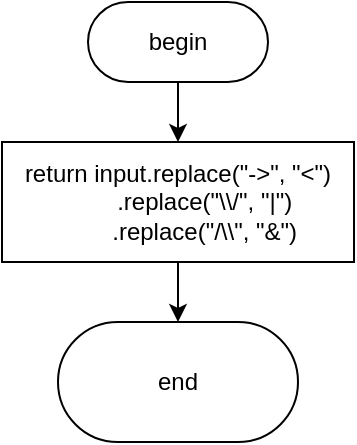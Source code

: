 <mxfile version="27.0.2">
  <diagram id="C5RBs43oDa-KdzZeNtuy" name="Page-1">
    <mxGraphModel dx="1234" dy="786" grid="1" gridSize="10" guides="1" tooltips="1" connect="1" arrows="1" fold="1" page="1" pageScale="1" pageWidth="827" pageHeight="1169" math="0" shadow="0">
      <root>
        <mxCell id="WIyWlLk6GJQsqaUBKTNV-0" />
        <mxCell id="WIyWlLk6GJQsqaUBKTNV-1" parent="WIyWlLk6GJQsqaUBKTNV-0" />
        <mxCell id="lBbsWKeHs0H6sCrbf41D-2" style="edgeStyle=orthogonalEdgeStyle;rounded=0;orthogonalLoop=1;jettySize=auto;html=1;entryX=0.5;entryY=0;entryDx=0;entryDy=0;" parent="WIyWlLk6GJQsqaUBKTNV-1" source="lBbsWKeHs0H6sCrbf41D-0" target="lBbsWKeHs0H6sCrbf41D-1" edge="1">
          <mxGeometry relative="1" as="geometry" />
        </mxCell>
        <mxCell id="lBbsWKeHs0H6sCrbf41D-0" value="begin" style="rounded=1;whiteSpace=wrap;html=1;arcSize=50;" parent="WIyWlLk6GJQsqaUBKTNV-1" vertex="1">
          <mxGeometry x="369" y="10" width="90" height="40" as="geometry" />
        </mxCell>
        <mxCell id="lBbsWKeHs0H6sCrbf41D-5" style="edgeStyle=orthogonalEdgeStyle;rounded=0;orthogonalLoop=1;jettySize=auto;html=1;entryX=0.5;entryY=0;entryDx=0;entryDy=0;" parent="WIyWlLk6GJQsqaUBKTNV-1" source="lBbsWKeHs0H6sCrbf41D-1" target="lBbsWKeHs0H6sCrbf41D-3" edge="1">
          <mxGeometry relative="1" as="geometry" />
        </mxCell>
        <mxCell id="lBbsWKeHs0H6sCrbf41D-1" value="&lt;div style=&quot;&quot;&gt;&lt;pre style=&quot;&quot;&gt;&lt;p style=&quot;&quot;&gt;&lt;font style=&quot;color: rgb(0, 0, 0);&quot; face=&quot;Helvetica&quot;&gt;return input.replace(&quot;-&amp;gt;&quot;, &quot;&amp;lt;&quot;)&lt;br&gt;        .replace(&quot;\\/&quot;, &quot;|&quot;)&lt;br&gt;        .replace(&quot;/\\&quot;, &quot;&amp;amp;&quot;)&lt;/font&gt;&lt;/p&gt;&lt;/pre&gt;&lt;/div&gt;" style="rounded=0;whiteSpace=wrap;html=1;" parent="WIyWlLk6GJQsqaUBKTNV-1" vertex="1">
          <mxGeometry x="326" y="80" width="176" height="60" as="geometry" />
        </mxCell>
        <mxCell id="lBbsWKeHs0H6sCrbf41D-3" value="end" style="rounded=1;whiteSpace=wrap;html=1;arcSize=50;" parent="WIyWlLk6GJQsqaUBKTNV-1" vertex="1">
          <mxGeometry x="354" y="170" width="120" height="60" as="geometry" />
        </mxCell>
      </root>
    </mxGraphModel>
  </diagram>
</mxfile>
